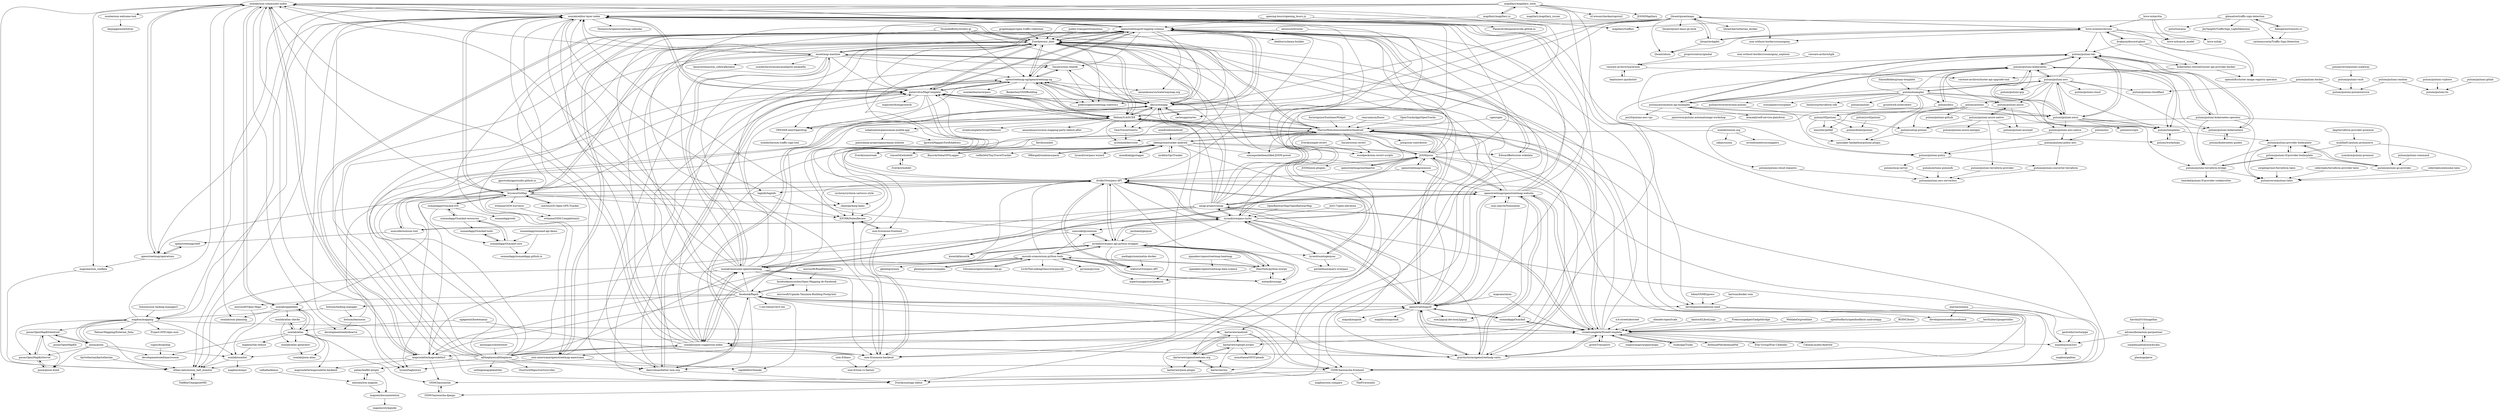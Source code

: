 digraph G {
"osmlab/osm-community-index" -> "osmlab/editor-layer-index"
"osmlab/osm-community-index" -> "openstreetmap/id-tagging-schema"
"osmlab/osm-community-index" -> "openstreetmap/operations"
"osmlab/osm-community-index" -> "maproulette/maproulette3"
"osmlab/osm-community-index" -> "ethan-nelson/osm_hall_monitor"
"osmlab/osm-community-index" -> "osmbe/osm-welcome-tool"
"osmlab/osm-community-index" -> "mapsme/osm_conflate"
"osmlab/osm-community-index" -> "osmlab/osm-planning"
"osmlab/osm-community-index" -> "osmlab/appledata"
"osmlab/osm-community-index" -> "developmentseed/observe"
"osmlab/osm-community-index" -> "woodpeck/osm-revert-scripts"
"osmdroid/osmdroid" -> "labexp/osmtracker-android" ["e"=1]
"OpenTracksApp/OpenTracks" -> "MarcusWolschon/osmeditor4android" ["e"=1]
"GIScience/openrouteservice-py" -> "mocnik-science/osm-python-tools" ["e"=1]
"osmandapp/OsmAnd" -> "streetcomplete/StreetComplete" ["e"=1]
"osmandapp/OsmAnd" -> "openstreetmap/iD" ["e"=1]
"mendhak/gpslogger" -> "labexp/osmtracker-android" ["e"=1]
"a-b-street/abstreet" -> "streetcomplete/StreetComplete" ["e"=1]
"osmlab/name-suggestion-index" -> "openstreetmap/id-tagging-schema"
"osmlab/name-suggestion-index" -> "openstreetmap/iD"
"osmlab/name-suggestion-index" -> "osmlab/editor-layer-index"
"osmlab/name-suggestion-index" -> "Zverik/every_door"
"osmlab/name-suggestion-index" -> "pietervdvn/MapComplete"
"osmlab/name-suggestion-index" -> "gravitystorm/openstreetmap-carto" ["e"=1]
"osmlab/name-suggestion-index" -> "streetcomplete/StreetComplete"
"osmlab/name-suggestion-index" -> "MarcusWolschon/osmeditor4android"
"osmlab/name-suggestion-index" -> "alltheplaces/alltheplaces"
"osmlab/name-suggestion-index" -> "osmlab/osm-community-index"
"osmlab/name-suggestion-index" -> "osm-fr/osmose-backend"
"osmlab/name-suggestion-index" -> "maproulette/maproulette3"
"osmlab/name-suggestion-index" -> "openstreetmap/openstreetmap-website"
"osmlab/name-suggestion-index" -> "osmlab/awesome-openstreetmap"
"osmlab/name-suggestion-index" -> "osm-americana/openstreetmap-americana"
"zlant/parking-lanes" -> "ENT8R/NotesReview"
"osmcode/osmium-tool" -> "drolbr/Overpass-API" ["e"=1]
"osmcode/osmium-tool" -> "tyrasd/overpass-turbo" ["e"=1]
"osmcode/osmium-tool" -> "openstreetmap/chef" ["e"=1]
"jazzband/geojson" -> "mvexel/overpass-api-python-wrapper" ["e"=1]
"nickfox/GpsTracker" -> "labexp/osmtracker-android" ["e"=1]
"pulumi/examples" -> "pulumi/pulumi" ["e"=1]
"pulumi/examples" -> "pulumi/pulumi-aws"
"pulumi/examples" -> "pulumi/pulumi-kubernetes"
"pulumi/examples" -> "pulumi/docs"
"pulumi/examples" -> "pulumi/automation-api-examples"
"pulumi/examples" -> "pulumi/pulumi-azure"
"pulumi/examples" -> "pulumi/pulumi-awsx"
"pulumi/examples" -> "pulumi/tf2pulumi"
"pulumi/examples" -> "pulumi/pulumi-eks"
"pulumi/examples" -> "pulumiverse/awesome-pulumi"
"pulumi/examples" -> "pulumi/workshops"
"pulumi/examples" -> "gruntwork-io/terratest" ["e"=1]
"pulumi/examples" -> "pulumi/templates"
"pulumi/examples" -> "crossplane/crossplane" ["e"=1]
"pulumi/examples" -> "hashicorp/terraform-cdk" ["e"=1]
"osmandapp/OsmAnd-iOS" -> "bryceco/GoMap"
"osmandapp/OsmAnd-iOS" -> "osmandapp/OsmAnd-resources"
"osmandapp/OsmAnd-iOS" -> "osmandapp/OsmAnd-core"
"osmandapp/OsmAnd-iOS" -> "osmandapp/web"
"tyrasd/osmtogeojson" -> "tyrasd/overpass-turbo" ["e"=1]
"tyrasd/osmtogeojson" -> "drolbr/Overpass-API" ["e"=1]
"tyrasd/osmtogeojson" -> "perliedman/query-overpass" ["e"=1]
"njanakiev/openstreetmap-heatmap" -> "DinoTools/python-overpy"
"njanakiev/openstreetmap-heatmap" -> "njanakiev/openstreetmap-data-science"
"pulumi/pulumi-eks" -> "pulumi/pulumi-kubernetes"
"pulumi/pulumi-eks" -> "pulumi/pulumi-awsx"
"pulumi/pulumi-eks" -> "pulumi/pulumi-kubernetesx"
"pulumi/pulumi-eks" -> "kubernetes-retired/cluster-api-provider-docker"
"pulumi/pulumi-eks" -> "pulumi/templates"
"pulumi/pulumi-eks" -> "pulumi/automation-api-examples"
"pulumi/docs" -> "pulumi/pulumi-cloud-requests"
"pulumi/docs" -> "pulumi/pulumi-kubernetes"
"pulumi/docs" -> "pulumi/templates"
"pulumi/pulumi-azure" -> "pulumi/pulumi-azure-native"
"pulumi/pulumi-azure" -> "pulumi/pulumi-azuread"
"grote/Transportr" -> "streetcomplete/StreetComplete" ["e"=1]
"pulumi/pulumi-awsx" -> "pulumi/pulumi-aws"
"pulumi/pulumi-awsx" -> "pulumi/pulumi-kubernetes"
"pulumi/pulumi-awsx" -> "pulumi/pulumi-eks"
"pulumi/pulumi-awsx" -> "pulumi/pulumi-aws-native"
"pulumi/pulumi-awsx" -> "pulumi/automation-api-examples"
"pulumi/pulumi-awsx" -> "pulumi/pulumi-terraform-bridge"
"pulumi/pulumi-awsx" -> "pulumi/templates"
"pulumi/pulumi-awsx" -> "pulumi/pulumi-kubernetesx"
"pulumi/pulumi-awsx" -> "pulumi/scripts"
"projectcontour/gimbal" -> "vmware-archive/wardroom" ["e"=1]
"brakacai/discord-ghost" -> "hove-io/mimirsbrunn"
"brakacai/discord-ghost" -> "kubernetes-retired/cluster-api-provider-docker"
"brakacai/discord-ghost" -> "openshift/cluster-image-registry-operator"
"brakacai/discord-ghost" -> "pulumi/pulumi-eks"
"vmware-archive/tgik" -> "vmware-archive/wardroom" ["e"=1]
"metaodi/osmapi" -> "mvexel/overpass-api-python-wrapper"
"metaodi/osmapi" -> "DinoTools/python-overpy"
"metaodi/osmapi" -> "mocnik-science/osm-python-tools"
"hove-io/navitia" -> "hove-io/transit_model" ["e"=1]
"hove-io/navitia" -> "hove-io/mimirsbrunn" ["e"=1]
"hove-io/navitia" -> "hove-io/loki" ["e"=1]
"developmentseed/osm-seed" -> "developmentseed/scoreboard"
"developmentseed/osm-seed" -> "mojodna/osm2orc"
"facebook/Rapid" -> "facebookmicrosites/Open-Mapping-At-Facebook"
"facebook/Rapid" -> "openstreetmap/id-tagging-schema"
"facebook/Rapid" -> "osmlab/editor-layer-index"
"facebook/Rapid" -> "openstreetmap/iD"
"facebook/Rapid" -> "Zverik/every_door"
"facebook/Rapid" -> "developmentseed/osm-seed"
"facebook/Rapid" -> "deevroman/better-osm-org"
"facebook/Rapid" -> "hotosm/tasking-manager" ["e"=1]
"facebook/Rapid" -> "microsoft/Open-Maps"
"facebook/Rapid" -> "t-rex-tileserver/t-rex" ["e"=1]
"facebook/Rapid" -> "OSMCha/osmcha-frontend"
"facebook/Rapid" -> "maproulette/maproulette3"
"facebook/Rapid" -> "rapideditor/temaki" ["e"=1]
"facebook/Rapid" -> "osmlab/awesome-openstreetmap"
"facebook/Rapid" -> "gravitystorm/openstreetmap-carto" ["e"=1]
"cyclosm/cyclosm-cartocss-style" -> "zlant/parking-lanes" ["e"=1]
"facebookmicrosites/Open-Mapping-At-Facebook" -> "facebook/Rapid"
"facebookmicrosites/Open-Mapping-At-Facebook" -> "microsoft/Uganda-Tanzania-Building-Footprints" ["e"=1]
"pulumi/pulumi-azure-native" -> "pulumi/pulumi-azure"
"pulumi/pulumi-azure-native" -> "pulumi/pulumi-azuread"
"pulumi/pulumi-azure-native" -> "pulumi/pulumi-azure-nextgen"
"pulumi/pulumi-azure-native" -> "pulumi/pulumi-terraform-provider"
"pulumi/pulumi-azure-native" -> "pulumi/setup-pulumi"
"cartesapp/cartes" -> "zbycz/osmapp" ["e"=1]
"pulumi/pulumi-kubernetes" -> "pulumi/pulumi-eks"
"pulumi/pulumi-kubernetes" -> "pulumi/pulumi-awsx"
"pulumi/pulumi-kubernetes" -> "pulumi/pulumi-kubernetesx"
"pulumi/pulumi-kubernetes" -> "pulumi/pulumi-aws"
"pulumi/pulumi-kubernetes" -> "pulumi/docs"
"pulumi/pulumi-kubernetes" -> "pulumi/automation-api-examples"
"pulumi/pulumi-kubernetes" -> "pulumi/pulumi-gcp"
"pulumi/pulumi-kubernetes" -> "pulumi/pulumi-azure"
"pulumi/pulumi-kubernetes" -> "pulumi/pulumi-kubernetes-operator"
"pulumi/pulumi-kubernetes" -> "pulumi/templates"
"pulumi/pulumi-kubernetes" -> "pulumi/pulumi-policy"
"Qwant/qwantmaps" -> "Qwant/erdapfel"
"Qwant/qwantmaps" -> "hove-io/mimirsbrunn"
"Qwant/qwantmaps" -> "Qwant/kartotherian_docker"
"Qwant/qwantmaps" -> "openstreetmap/id-tagging-schema"
"Qwant/qwantmaps" -> "zbycz/osmapp"
"Qwant/qwantmaps" -> "Helium314/SCEE"
"Qwant/qwantmaps" -> "osm-without-borders/cosmogony"
"Qwant/qwantmaps" -> "cartesapp/cartes" ["e"=1]
"Qwant/qwantmaps" -> "pietervdvn/MapComplete"
"Qwant/qwantmaps" -> "Qwant/idunn"
"Qwant/qwantmaps" -> "Qwant/qwant-basic-gl-style"
"Qwant/qwantmaps" -> "Zverik/every_door"
"pulumi/tf2pulumi" -> "pulumi/setup-pulumi"
"pulumi/tf2pulumi" -> "pulumi/kube2pulumi"
"pulumi/tf2pulumi" -> "pulumi/pulumi-eks"
"pulumi/tf2pulumi" -> "bincyber/pitfall"
"pulumi/tf2pulumi" -> "spinnaker-hackathon/pulumi-plugin"
"maproulette/maproulette3" -> "osmlab/osm-community-index"
"maproulette/maproulette3" -> "openstreetmap/id-tagging-schema"
"maproulette/maproulette3" -> "OSMCha/osmcha-frontend"
"maproulette/maproulette3" -> "maproulette/maproulette-backend"
"maproulette/maproulette3" -> "ethan-nelson/osm_hall_monitor"
"maproulette/maproulette3" -> "OSMCha/osmcha"
"Jorl17/open-elevation" -> "tyrasd/overpass-turbo" ["e"=1]
"pulumi/templates" -> "pulumi/workshops"
"pulumi/templates" -> "pulumi/pulumi-provider-boilerplate"
"pulumi/pulumi-docker" -> "pulumi/pulumi-cloudflare"
"pulumi/pulumi-docker" -> "pulumi/pulumi-pulumiservice"
"pulumi/pulumi-tf-provider-boilerplate" -> "pulumi/pulumi-terraform-bridge"
"pulumi/pulumi-tf-provider-boilerplate" -> "pulumi/pulumi-provider-boilerplate"
"pulumi/pulumi-tf-provider-boilerplate" -> "pulumi/pulumi-go-provider"
"zbycz/osmapp" -> "deevroman/better-osm-org"
"zbycz/osmapp" -> "pietervdvn/MapComplete"
"zbycz/osmapp" -> "openstreetmap-ng/openstreetmap-ng"
"zbycz/osmapp" -> "Zverik/every_door"
"zbycz/osmapp" -> "openstreetmap/id-tagging-schema"
"zbycz/osmapp" -> "Zaczero/osm-relatify"
"zbycz/osmapp" -> "Helium314/SCEE"
"zbycz/osmapp" -> "cartesapp/cartes" ["e"=1]
"zbycz/osmapp" -> "OsmTravel/OsmGo"
"zbycz/osmapp" -> "Zverik/osmtags-editor"
"zbycz/osmapp" -> "osmlab/osm-community-index"
"wiktorn/Overpass-API" -> "drolbr/Overpass-API"
"pulumi/actions" -> "pulumi/setup-pulumi"
"pulumi/actions" -> "spinnaker-hackathon/pulumi-plugin"
"pulumi/actions" -> "bincyber/pitfall"
"pulumi/actions" -> "pulumi/pulumi-awsx"
"pulumi/actions" -> "pulumi/templates"
"pulumi/actions" -> "pulumi/pulumi-github"
"pulumi/actions" -> "pulumi/tf2pulumi"
"pulumi/pulumi-policy" -> "pulumi/pulumi-converter-terraform"
"pulumi/pulumi-policy" -> "pulumi/mcp-server"
"pulumi/pulumi-vsphere" -> "pulumi/pulumi-tls"
"abrensch/brouter" -> "MarcusWolschon/osmeditor4android" ["e"=1]
"abrensch/brouter" -> "Zverik/every_door" ["e"=1]
"osmandapp/OsmAnd-resources" -> "osmandapp/OsmAnd-core"
"osmandapp/OsmAnd-resources" -> "osmandapp/OsmAnd-tools"
"osmandapp/OsmAnd-resources" -> "osmandapp/OsmAnd-iOS"
"opening-hours/opening_hours.js" -> "openstreetmap/id-tagging-schema"
"opening-hours/opening_hours.js" -> "PanierAvide/panieravide.github.io"
"mapillary/mapillary_tools" -> "kartaview/upload-scripts"
"mapillary/mapillary_tools" -> "JOSM/Mapillary"
"mapillary/mapillary_tools" -> "mapillary/mapillary_issues"
"mapillary/mapillary_tools" -> "osmlab/editor-layer-index"
"mapillary/mapillary_tools" -> "mapillary/mapillary-js"
"mapillary/mapillary_tools" -> "kartaview/openstreetcam.org"
"mapillary/mapillary_tools" -> "mapbox/mapping"
"mapillary/mapillary_tools" -> "ethan-nelson/osm_hall_monitor"
"mapillary/mapillary_tools" -> "k1wiosm/checkautopista2"
"pulumi/pulumi-kubernetesx" -> "pulumi/kubernetes-guides"
"pulumi/pulumi-kubernetesx" -> "pulumi/pulumi-eks"
"osm-without-borders/cosmogony" -> "osm-without-borders/cosmogony_explorer"
"osm-fr/bano" -> "osm-fr/osm-vs-fantoir"
"azavea/osmesa" -> "developmentseed/scoreboard"
"azavea/osmesa" -> "mojodna/osm2orc"
"Qwant/erdapfel" -> "Qwant/idunn"
"Qwant/erdapfel" -> "hove-io/mimirsbrunn"
"Qwant/erdapfel" -> "Qwant/qwantmaps"
"vmware-archive/wardroom" -> "vmware-archive/cluster-api-upgrade-tool"
"vmware-archive/wardroom" -> "heptio/aws-quickstart"
"kubernetes-retired/cluster-api-provider-docker" -> "vmware-archive/cluster-api-upgrade-tool"
"kubernetes-retired/cluster-api-provider-docker" -> "openshift/cluster-image-registry-operator"
"pulumi/kubernetes-guides" -> "pulumi/pulumi-kubernetesx"
"microsoft/Open-Maps" -> "ethan-nelson/osm_hall_monitor"
"pulumi/pulumi-random" -> "pulumi/pulumi-tls"
"pulumi/pulumi-random" -> "pulumi/pulumi-pulumiservice"
"ENT8R/NotesReview" -> "osm-fr/osmose-frontend"
"pulumi/pulumi-gitlab" -> "pulumi/pulumi-tls"
"oliexdev/openScale" -> "streetcomplete/StreetComplete" ["e"=1]
"kantord/LibreLingo" -> "streetcomplete/StreetComplete" ["e"=1]
"pulumi/automation-api-examples" -> "komalali/self-service-platyform"
"pulumi/automation-api-examples" -> "pulumi/pulumi-eks"
"pulumi/automation-api-examples" -> "pulumi/pulumi-awsx"
"pulumi/automation-api-examples" -> "jen20/pulumi-aws-vpc"
"pulumi/automation-api-examples" -> "pulumi/pulumi-kubernetes"
"pulumi/automation-api-examples" -> "jaxxstorm/pulumi-automationapi-workshop"
"Freeyourgadget/Gadgetbridge" -> "streetcomplete/StreetComplete" ["e"=1]
"gpxstudio/gpxstudio.github.io" -> "bryceco/GoMap" ["e"=1]
"openstreetmap/operations" -> "openstreetmap/chef"
"openstreetmap/operations" -> "mapsme/osm_conflate"
"openstreetmap/operations" -> "osmlab/osm-community-index"
"valhalla/demos" -> "nextzen/lrm-mapzen"
"posm/OpenMapKitAndroid" -> "posm/OpenMapKitServer"
"posm/OpenMapKitAndroid" -> "posm/posm"
"posm/OpenMapKitAndroid" -> "posm/posm-build"
"posm/OpenMapKitAndroid" -> "posm/OpenMapKit"
"mvexel/overpass-api-python-wrapper" -> "DinoTools/python-overpy"
"mvexel/overpass-api-python-wrapper" -> "mocnik-science/osm-python-tools"
"mvexel/overpass-api-python-wrapper" -> "drolbr/Overpass-API"
"mvexel/overpass-api-python-wrapper" -> "metaodi/osmapi"
"mvexel/overpass-api-python-wrapper" -> "tyrasd/overpass-turbo"
"mvexel/overpass-api-python-wrapper" -> "osmcode/pyosmium" ["e"=1]
"mvexel/overpass-api-python-wrapper" -> "aspectumapp/osm2geojson"
"mvexel/overpass-api-python-wrapper" -> "maproulette/maproulette3"
"mvexel/overpass-api-python-wrapper" -> "kosmtik/kosmtik" ["e"=1]
"mvexel/overpass-api-python-wrapper" -> "osmlab/awesome-openstreetmap"
"mvexel/overpass-api-python-wrapper" -> "wiktorn/Overpass-API"
"mvexel/overpass-api-python-wrapper" -> "tyrasd/osmtogeojson" ["e"=1]
"OpenRailwayMap/OpenRailwayMap" -> "tyrasd/overpass-turbo" ["e"=1]
"pulumiverse/awesome-pulumi" -> "pulumi/pulumi-policy"
"osmcode/pyosmium" -> "mvexel/overpass-api-python-wrapper" ["e"=1]
"osmcode/pyosmium" -> "ethan-nelson/osm_hall_monitor" ["e"=1]
"osmcode/pyosmium" -> "osmlab/editor-layer-index" ["e"=1]
"openstreetmap/osmosis" -> "JOSM/josm" ["e"=1]
"openstreetmap/osmosis" -> "drolbr/Overpass-API" ["e"=1]
"merlos/iOS-Open-GPX-Tracker" -> "bryceco/GoMap" ["e"=1]
"BasicAirData/GPSLogger" -> "labexp/osmtracker-android" ["e"=1]
"pulumi/pulumi-provider-boilerplate" -> "pulumi/pulumi-go-provider"
"pulumi/pulumi-provider-boilerplate" -> "pulumi/pulumi-tf-provider-boilerplate"
"pulumi/pulumi-provider-boilerplate" -> "pulumiverse/pulumi-talos"
"DinoTools/python-overpy" -> "mvexel/overpass-api-python-wrapper"
"DinoTools/python-overpy" -> "mocnik-science/osm-python-tools"
"DinoTools/python-overpy" -> "metaodi/osmapi"
"DinoTools/python-overpy" -> "aspectumapp/osm2geojson"
"cgeo/cgeo" -> "MarcusWolschon/osmeditor4android" ["e"=1]
"cgeo/cgeo" -> "streetcomplete/StreetComplete" ["e"=1]
"glemaitre/traffic-sign-detection" -> "JayYangSS/TrafficSign_LightDetection"
"glemaitre/traffic-sign-detection" -> "fabioperez/transito-cv"
"glemaitre/traffic-sign-detection" -> "carlosmccosta/Traffic-Sign-Detection"
"glemaitre/traffic-sign-detection" -> "putsi/tsaraisa"
"glemaitre/traffic-sign-detection" -> "mapillary/traffico"
"pulumi/pulumi-kubernetes-operator" -> "pulumi/pulumi-eks"
"pulumi/pulumi-kubernetes-operator" -> "pulumi/pulumi-go-provider"
"pulumi/pulumi-kubernetes-operator" -> "pulumi/pulumi-terraform-bridge"
"pulumi/pulumi-kubernetes-operator" -> "pulumi/pulumi-kubernetes"
"pulumi/pulumi-kubernetes-operator" -> "pulumiverse/pulumi-talos"
"pulumi/pulumi-kubernetes-operator" -> "pulumi/setup-pulumi"
"StrandedKitty/streets-gl" -> "zbycz/osmapp" ["e"=1]
"StrandedKitty/streets-gl" -> "Helium314/SCEE" ["e"=1]
"StrandedKitty/streets-gl" -> "Zverik/every_door" ["e"=1]
"StrandedKitty/streets-gl" -> "pietervdvn/MapComplete" ["e"=1]
"StrandedKitty/streets-gl" -> "openstreetmap-ng/openstreetmap-ng" ["e"=1]
"pietervdvn/MapComplete" -> "openstreetmap/id-tagging-schema"
"pietervdvn/MapComplete" -> "Zverik/every_door"
"pietervdvn/MapComplete" -> "zbycz/osmapp"
"pietervdvn/MapComplete" -> "piebro/openstreetmap-statistics"
"pietervdvn/MapComplete" -> "OPENER-next/OpenStop"
"pietervdvn/MapComplete" -> "osmlab/editor-layer-index"
"pietervdvn/MapComplete" -> "OSMCha/osmcha-frontend"
"pietervdvn/MapComplete" -> "Helium314/SCEE"
"pietervdvn/MapComplete" -> "mapcontrib/mapcontrib" ["e"=1]
"pietervdvn/MapComplete" -> "zlant/parking-lanes"
"pietervdvn/MapComplete" -> "ENT8R/NotesReview"
"pietervdvn/MapComplete" -> "openstreetmap-ng/openstreetmap-ng"
"labexp/osmtracker-android" -> "MarcusWolschon/osmeditor4android"
"labexp/osmtracker-android" -> "redfish64/TinyTravelTracker"
"labexp/osmtracker-android" -> "BasicAirData/GPSLogger" ["e"=1]
"labexp/osmtracker-android" -> "mendhak/gpslogger" ["e"=1]
"labexp/osmtracker-android" -> "MKergall/osmbonuspack" ["e"=1]
"labexp/osmtracker-android" -> "simon04/whodidit"
"labexp/osmtracker-android" -> "kartaview/android"
"labexp/osmtracker-android" -> "nickfox/GpsTracker" ["e"=1]
"labexp/osmtracker-android" -> "simonpoole/beautified-JOSM-preset"
"labexp/osmtracker-android" -> "Zverik/every_door"
"labexp/osmtracker-android" -> "JOSM/josm"
"labexp/osmtracker-android" -> "osm-fr/osmose-backend"
"labexp/osmtracker-android" -> "EdwardBetts/osm-wikidata"
"labexp/osmtracker-android" -> "tyrasd/overpass-wizard"
"labexp/osmtracker-android" -> "Zverik/osmstreak"
"bdon/OSMExpress" -> "developmentseed/osm-seed" ["e"=1]
"pulumi/pulumi-terraform-bridge" -> "pulumi/pulumi-tf-provider-boilerplate"
"pulumi/pulumi-terraform-bridge" -> "tmeckel/pulumi-tf-provider-cookiecutter"
"pulumi/pulumi-terraform-bridge" -> "pulumi/pulumi-provider-boilerplate"
"pulumi/pulumi-terraform-bridge" -> "pulumiverse/pulumi-talos"
"Helium314/SCEE" -> "MarcusWolschon/osmeditor4android"
"Helium314/SCEE" -> "Zverik/every_door"
"Helium314/SCEE" -> "OSMCha/osmcha-frontend"
"Helium314/SCEE" -> "pietervdvn/MapComplete"
"Helium314/SCEE" -> "OsmTravel/OsmGo"
"Helium314/SCEE" -> "nobelization/panoramax-mobile-app"
"Helium314/SCEE" -> "OPENER-next/OpenStop"
"Helium314/SCEE" -> "zbycz/osmapp"
"Helium314/SCEE" -> "systemed/deriviste"
"Helium314/SCEE" -> "openstreetmap-ng/openstreetmap-ng"
"Helium314/SCEE" -> "osm-fr/osmose-backend"
"Helium314/SCEE" -> "amandasaurus/osm-mapping-party-before-after"
"Helium314/SCEE" -> "streetcomplete/StreetMeasure"
"Helium314/SCEE" -> "tyrasd/taghistory"
"Helium314/SCEE" -> "openstreetmap/id-tagging-schema"
"pulumi/setup-pulumi" -> "spinnaker-hackathon/pulumi-plugin"
"pulumi/crd2pulumi" -> "pulumi/kube2pulumi"
"pulumi/pulumi-aws-native" -> "pulumi/pulumi-policy"
"pulumi/pulumi-aws-native" -> "pulumi/pulumi-policy-aws"
"pulumi/pulumi-policy-aws" -> "pulumi/pulumi-converter-terraform"
"pulumi/pulumi-policy-aws" -> "pulumi/pulumi-policy"
"openstreetmap/chef" -> "openstreetmap/operations"
"pulumi/pulumi-vault" -> "pulumi/pulumi-pulumiservice"
"pulumiverse/pulumi-scaleway" -> "pulumi/pulumi-vault"
"bincyber/pitfall" -> "spinnaker-hackathon/pulumi-plugin"
"wtimme/OSM-Surveyor" -> "wtimme/OSM-Completionist"
"pulumi/actions-pulumify" -> "pulumi/pulumi-aws-serverless"
"organicmaps/organicmaps" -> "streetcomplete/StreetComplete" ["e"=1]
"WeblateOrg/weblate" -> "streetcomplete/StreetComplete" ["e"=1]
"osm-search/Nominatim" -> "openstreetmap/iD" ["e"=1]
"osm-search/Nominatim" -> "openstreetmap/openstreetmap-website" ["e"=1]
"openfoodfacts/openfoodfacts-androidapp" -> "streetcomplete/StreetComplete" ["e"=1]
"enzet/map-machine" -> "openstreetmap/id-tagging-schema"
"enzet/map-machine" -> "Zverik/every_door"
"enzet/map-machine" -> "osmlab/awesome-openstreetmap"
"enzet/map-machine" -> "osmlab/osm-community-index"
"enzet/map-machine" -> "zbycz/osmapp"
"enzet/map-machine" -> "osm-americana/openstreetmap-americana"
"enzet/map-machine" -> "openstreetmap-ng/openstreetmap-ng"
"enzet/map-machine" -> "pietervdvn/MapComplete"
"enzet/map-machine" -> "developmentseed/osm-seed"
"enzet/map-machine" -> "osmberlin/strassenraumkarte-neukoelln" ["e"=1]
"enzet/map-machine" -> "deevroman/better-osm-org"
"enzet/map-machine" -> "Zaczero/osm-relatify"
"enzet/map-machine" -> "kauevestena/osm_sidewalkreator"
"enzet/map-machine" -> "osmlab/editor-layer-index"
"enzet/map-machine" -> "osm-fr/osmose-backend"
"BOINC/boinc" -> "streetcomplete/StreetComplete" ["e"=1]
"drolbr/Overpass-API" -> "tyrasd/overpass-turbo"
"drolbr/Overpass-API" -> "mvexel/overpass-api-python-wrapper"
"drolbr/Overpass-API" -> "wiktorn/Overpass-API"
"drolbr/Overpass-API" -> "tyrasd/osmtogeojson" ["e"=1]
"drolbr/Overpass-API" -> "osmlab/editor-layer-index"
"drolbr/Overpass-API" -> "OSMCha/osmcha-frontend"
"drolbr/Overpass-API" -> "openstreetmap/id-tagging-schema"
"drolbr/Overpass-API" -> "osmcode/osmium-tool" ["e"=1]
"drolbr/Overpass-API" -> "perliedman/query-overpass"
"drolbr/Overpass-API" -> "bryceco/GoMap"
"drolbr/Overpass-API" -> "kosmtik/kosmtik" ["e"=1]
"drolbr/Overpass-API" -> "DinoTools/python-overpy"
"drolbr/Overpass-API" -> "pietervdvn/MapComplete"
"drolbr/Overpass-API" -> "taginfo/taginfo"
"drolbr/Overpass-API" -> "openstreetmap/openstreetmap-website"
"MarcusWolschon/osmeditor4android" -> "Helium314/SCEE"
"MarcusWolschon/osmeditor4android" -> "simonpoole/beautified-JOSM-preset"
"MarcusWolschon/osmeditor4android" -> "labexp/osmtracker-android"
"MarcusWolschon/osmeditor4android" -> "Zverik/every_door"
"MarcusWolschon/osmeditor4android" -> "openstreetmap/id-tagging-schema"
"MarcusWolschon/osmeditor4android" -> "JOSM/josm"
"MarcusWolschon/osmeditor4android" -> "streetcomplete/StreetComplete"
"MarcusWolschon/osmeditor4android" -> "OSMCha/osmcha-frontend"
"MarcusWolschon/osmeditor4android" -> "osm-fr/osmose-backend"
"MarcusWolschon/osmeditor4android" -> "jawg/osm-contributor"
"MarcusWolschon/osmeditor4android" -> "pietervdvn/MapComplete"
"MarcusWolschon/osmeditor4android" -> "Zaczero/osm-revert"
"MarcusWolschon/osmeditor4android" -> "osm-fr/osmose-frontend"
"MarcusWolschon/osmeditor4android" -> "gravitystorm/openstreetmap-carto" ["e"=1]
"MarcusWolschon/osmeditor4android" -> "openstreetmap-ng/openstreetmap-ng"
"graphhopper/open-traffic-collection" -> "Zverik/every_door" ["e"=1]
"harsha2010/magellan" -> "adrianulbona/osm-parquetizer" ["e"=1]
"osm-americana/openstreetmap-americana" -> "openstreetmap/id-tagging-schema"
"osm-americana/openstreetmap-americana" -> "rapideditor/temaki" ["e"=1]
"osm-americana/openstreetmap-americana" -> "tyrasd/taghistory"
"osm-americana/openstreetmap-americana" -> "pietervdvn/MapComplete"
"microsoft/RoadDetections" -> "facebookmicrosites/Open-Mapping-At-Facebook" ["e"=1]
"MKergall/osmbonuspack" -> "labexp/osmtracker-android" ["e"=1]
"ngageoint/hootenanny" -> "osmlab/atlas" ["e"=1]
"ngageoint/hootenanny" -> "osm-fr/osmose-backend" ["e"=1]
"forrestguice/SuntimesWidget" -> "MarcusWolschon/osmeditor4android" ["e"=1]
"kartoza/docker-osm" -> "developmentseed/osm-seed" ["e"=1]
"pulumi/workshops" -> "pulumi/templates"
"pelias/leaflet-plugin" -> "nextzen/lrm-mapzen"
"pelias/leaflet-plugin" -> "mapzen/documentation"
"kartotherian/kartotherian" -> "ethan-nelson/osm_hall_monitor" ["e"=1]
"mapbox/mapping" -> "osmlab/osmlint"
"mapbox/mapping" -> "posm/OpenMapKitAndroid"
"mapbox/mapping" -> "ethan-nelson/osm_hall_monitor"
"mapbox/mapping" -> "posm/OpenMapKitServer"
"mapbox/mapping" -> "posm/posm"
"mapbox/mapping" -> "TelenavMapping/External_Data"
"mapbox/mapping" -> "osmlab/editor-layer-index"
"mapbox/mapping" -> "Project-EPIC/epic-osm"
"mapbox/mapping" -> "kartaview/android"
"mapbox/mapping" -> "osmlab/osm-community-index"
"cugos/dropchop" -> "developmentseed/macrocosm" ["e"=1]
"openstreetmap/id-tagging-schema" -> "osmlab/editor-layer-index"
"openstreetmap/id-tagging-schema" -> "pietervdvn/MapComplete"
"openstreetmap/id-tagging-schema" -> "osmlab/osm-community-index"
"openstreetmap/id-tagging-schema" -> "Zverik/every_door"
"openstreetmap/id-tagging-schema" -> "openstreetmap-ng/openstreetmap-ng"
"openstreetmap/id-tagging-schema" -> "Zverik/osmtags-editor"
"openstreetmap/id-tagging-schema" -> "osm-americana/openstreetmap-americana"
"openstreetmap/id-tagging-schema" -> "Zaczero/osm-relatify"
"openstreetmap/id-tagging-schema" -> "piebro/openstreetmap-statistics"
"openstreetmap/id-tagging-schema" -> "EdwardBetts/osm-wikidata"
"openstreetmap/id-tagging-schema" -> "ideditor/schema-builder"
"openstreetmap/id-tagging-schema" -> "amandasaurus/waterwaymap.org"
"openstreetmap/id-tagging-schema" -> "enzet/map-machine"
"openstreetmap/id-tagging-schema" -> "maproulette/maproulette3"
"openstreetmap/id-tagging-schema" -> "zbycz/osmapp"
"nextzen/lrm-mapzen" -> "pelias/leaflet-plugin"
"nextzen/lrm-mapzen" -> "mapzen/documentation"
"OPENER-next/OpenStop" -> "osmberlin/osm-traffic-sign-tool"
"ToeBee/ChangesetMD" -> "ethan-nelson/osm_hall_monitor"
"Xevib/osmbot" -> "Zverik/osmstreak"
"mapzen/documentation" -> "mapzen/styleguide"
"sergelogvinov/terraform-talos" -> "pulumiverse/pulumi-talos" ["e"=1]
"OSMCha/osmcha" -> "OSMCha/osmcha-django"
"fabioperez/transito-cv" -> "carlosmccosta/Traffic-Sign-Detection"
"fabioperez/transito-cv" -> "glemaitre/traffic-sign-detection"
"mapbox/tile-reduce" -> "osmlab/osmlint" ["e"=1]
"mapillary/mapillary-js" -> "mapillary/traffico"
"mapillary/mapillary-js" -> "mapillary/mapillary_tools"
"mapillary/mapillary-js" -> "facebook/Rapid"
"openstreetmap/iD" -> "openstreetmap/openstreetmap-website"
"openstreetmap/iD" -> "streetcomplete/StreetComplete"
"openstreetmap/iD" -> "gravitystorm/openstreetmap-carto" ["e"=1]
"openstreetmap/iD" -> "osmlab/name-suggestion-index"
"openstreetmap/iD" -> "openstreetmap/id-tagging-schema"
"openstreetmap/iD" -> "facebook/Rapid"
"openstreetmap/iD" -> "osmandapp/OsmAnd" ["e"=1]
"openstreetmap/iD" -> "tyrasd/overpass-turbo"
"openstreetmap/iD" -> "osmlab/editor-layer-index"
"openstreetmap/iD" -> "maplibre/maputnik" ["e"=1]
"openstreetmap/iD" -> "osm2pgsql-dev/osm2pgsql" ["e"=1]
"openstreetmap/iD" -> "mapnik/mapnik" ["e"=1]
"openstreetmap/iD" -> "Zverik/every_door"
"openstreetmap/iD" -> "MarcusWolschon/osmeditor4android"
"openstreetmap/iD" -> "JOSM/josm"
"mapsme/omim" -> "openstreetmap/iD" ["e"=1]
"mapsme/omim" -> "streetcomplete/StreetComplete" ["e"=1]
"SimonHoiberg/saas-template" -> "pulumi/examples" ["e"=1]
"Zverik/every_door" -> "openstreetmap/id-tagging-schema"
"Zverik/every_door" -> "pietervdvn/MapComplete"
"Zverik/every_door" -> "Helium314/SCEE"
"Zverik/every_door" -> "zbycz/osmapp"
"Zverik/every_door" -> "enzet/map-machine"
"Zverik/every_door" -> "openstreetmap-ng/openstreetmap-ng"
"Zverik/every_door" -> "MarcusWolschon/osmeditor4android"
"Zverik/every_door" -> "OPENER-next/OpenStop"
"Zverik/every_door" -> "OsmTravel/OsmGo"
"Zverik/every_door" -> "zlant/parking-lanes"
"Zverik/every_door" -> "osmlab/editor-layer-index"
"Zverik/every_door" -> "bryceco/GoMap"
"Zverik/every_door" -> "ENT8R/NotesReview"
"Zverik/every_door" -> "piebro/openstreetmap-statistics"
"Zverik/every_door" -> "Zverik/osmtags-editor"
"bpg/terraform-provider-proxmox" -> "muhlba91/pulumi-proxmoxve" ["e"=1]
"posm/posm" -> "posm/posm-build"
"posm/posm" -> "posm/OpenMapKitAndroid"
"posm/posm" -> "posm/OpenMapKitServer"
"posm/posm" -> "osmlab/osmlint"
"posm/posm" -> "developmentseed/macrocosm"
"posm/posm" -> "mapbox/mapping"
"muhlba91/pulumi-proxmoxve" -> "pulumiverse/pulumi-talos"
"muhlba91/pulumi-proxmoxve" -> "ryan4yin/pulumi-proxmox"
"muhlba91/pulumi-proxmoxve" -> "pulumi/pulumi-tf-provider-boilerplate"
"osmlab/osmlint" -> "mapbox/minjur" ["e"=1]
"osmlab/osmlint" -> "ethan-nelson/osm_hall_monitor"
"pulumi/pulumi-command" -> "pulumi/pulumi-go-provider"
"umap-project/umap" -> "tyrasd/overpass-turbo"
"umap-project/umap" -> "gravitystorm/openstreetmap-carto" ["e"=1]
"umap-project/umap" -> "pietervdvn/MapComplete"
"umap-project/umap" -> "kosmtik/kosmtik" ["e"=1]
"umap-project/umap" -> "Zverik/every_door"
"umap-project/umap" -> "streetcomplete/StreetComplete"
"umap-project/umap" -> "zbycz/osmapp"
"umap-project/umap" -> "openstreetmap/iD"
"umap-project/umap" -> "osmlab/editor-layer-index"
"umap-project/umap" -> "openstreetmap-ng/openstreetmap-ng"
"umap-project/umap" -> "osmlab/name-suggestion-index"
"umap-project/umap" -> "osmlab/awesome-openstreetmap"
"umap-project/umap" -> "openstreetmap/openstreetmap-website"
"umap-project/umap" -> "enzet/map-machine"
"umap-project/umap" -> "MarcusWolschon/osmeditor4android"
"posm/OpenMapKitServer" -> "posm/posm-build"
"posm/OpenMapKitServer" -> "posm/OpenMapKitAndroid"
"OSMCha/osmcha-django" -> "OSMCha/osmcha"
"posm/posm-build" -> "posm/OpenMapKitServer"
"ethan-nelson/osm_hall_monitor" -> "ToeBee/ChangesetMD"
"pulumi/pulumi-cloud-requests" -> "pulumi/pulumi-aws-serverless"
"mediagis/nominatim-docker" -> "wiktorn/Overpass-API" ["e"=1]
"berthubert/googerteller" -> "streetcomplete/StreetComplete" ["e"=1]
"tyrasd/overpass-turbo" -> "drolbr/Overpass-API"
"tyrasd/overpass-turbo" -> "tyrasd/osmtogeojson" ["e"=1]
"tyrasd/overpass-turbo" -> "osmlab/editor-layer-index"
"tyrasd/overpass-turbo" -> "mvexel/overpass-api-python-wrapper"
"tyrasd/overpass-turbo" -> "wiktorn/Overpass-API"
"tyrasd/overpass-turbo" -> "gravitystorm/openstreetmap-carto" ["e"=1]
"tyrasd/overpass-turbo" -> "JOSM/josm"
"tyrasd/overpass-turbo" -> "openstreetmap/iD"
"tyrasd/overpass-turbo" -> "osmcode/osmium-tool" ["e"=1]
"tyrasd/overpass-turbo" -> "umap-project/umap"
"tyrasd/overpass-turbo" -> "MarcusWolschon/osmeditor4android"
"tyrasd/overpass-turbo" -> "openstreetmap/id-tagging-schema"
"tyrasd/overpass-turbo" -> "OSMCha/osmcha-frontend"
"tyrasd/overpass-turbo" -> "pietervdvn/MapComplete"
"tyrasd/overpass-turbo" -> "osmcode/pyosmium" ["e"=1]
"pulumi/pulumi-go-provider" -> "pulumi/pulumi-provider-boilerplate"
"hove-io/mimirsbrunn" -> "brakacai/discord-ghost"
"hove-io/mimirsbrunn" -> "Qwant/erdapfel"
"hove-io/mimirsbrunn" -> "kubernetes-retired/cluster-api-provider-docker"
"hove-io/mimirsbrunn" -> "hove-io/transit_model"
"hove-io/mimirsbrunn" -> "osm-without-borders/cosmogony"
"hove-io/mimirsbrunn" -> "hove-io/loki"
"hove-io/mimirsbrunn" -> "pulumi/pulumi-eks"
"hove-io/mimirsbrunn" -> "openshift/cluster-image-registry-operator"
"hove-io/mimirsbrunn" -> "Qwant/idunn"
"hove-io/mimirsbrunn" -> "Qwant/qwantmaps"
"renyuneyun/Easer" -> "MarcusWolschon/osmeditor4android" ["e"=1]
"siderolabs/terraform-provider-talos" -> "pulumiverse/pulumi-talos" ["e"=1]
"osmandapp/osmand-api-demo" -> "osmandapp/osmandapp.github.io"
"osmandapp/osmand-api-demo" -> "osmandapp/OsmAnd-core"
"adrianulbona/osm-parquetizer" -> "mojodna/osm2orc"
"adrianulbona/osm-parquetizer" -> "simplexspatial/osm4scala"
"Zaczero/osm-revert" -> "woodpeck/osm-revert-scripts"
"hotosm/learnosm" -> "developmentseed/observe"
"hotosm/learnosm" -> "osmlab/osm-community-index"
"simplexspatial/osm4scala" -> "plasmap/geow"
"simplexspatial/osm4scala" -> "adrianulbona/osm-parquetizer"
"Zverik/simple-revert" -> "woodpeck/osm-revert-scripts"
"openstreetmap/openstreetmap-website" -> "openstreetmap/iD"
"openstreetmap/openstreetmap-website" -> "gravitystorm/openstreetmap-carto" ["e"=1]
"openstreetmap/openstreetmap-website" -> "JOSM/josm"
"openstreetmap/openstreetmap-website" -> "osmlab/name-suggestion-index"
"openstreetmap/openstreetmap-website" -> "drolbr/Overpass-API"
"openstreetmap/openstreetmap-website" -> "osm2pgsql-dev/osm2pgsql" ["e"=1]
"openstreetmap/openstreetmap-website" -> "streetcomplete/StreetComplete"
"openstreetmap/openstreetmap-website" -> "osmlab/editor-layer-index"
"openstreetmap/openstreetmap-website" -> "openstreetmap/id-tagging-schema"
"openstreetmap/openstreetmap-website" -> "osm-search/Nominatim" ["e"=1]
"openstreetmap/openstreetmap-website" -> "umap-project/umap"
"openstreetmap/openstreetmap-website" -> "osmandapp/OsmAnd" ["e"=1]
"openstreetmap/openstreetmap-website" -> "openstreetmap/osmosis" ["e"=1]
"openstreetmap/openstreetmap-website" -> "MarcusWolschon/osmeditor4android"
"openstreetmap/openstreetmap-website" -> "Zverik/every_door"
"streetcomplete/StreetComplete" -> "osmandapp/OsmAnd" ["e"=1]
"streetcomplete/StreetComplete" -> "openstreetmap/iD"
"streetcomplete/StreetComplete" -> "organicmaps/organicmaps" ["e"=1]
"streetcomplete/StreetComplete" -> "MarcusWolschon/osmeditor4android"
"streetcomplete/StreetComplete" -> "Zverik/every_door"
"streetcomplete/StreetComplete" -> "gravitystorm/openstreetmap-carto" ["e"=1]
"streetcomplete/StreetComplete" -> "Helium314/SCEE"
"streetcomplete/StreetComplete" -> "osmlab/name-suggestion-index"
"streetcomplete/StreetComplete" -> "tuskyapp/Tusky" ["e"=1]
"streetcomplete/StreetComplete" -> "grote/Transportr" ["e"=1]
"streetcomplete/StreetComplete" -> "AntennaPod/AntennaPod" ["e"=1]
"streetcomplete/StreetComplete" -> "umap-project/umap"
"streetcomplete/StreetComplete" -> "Etar-Group/Etar-Calendar" ["e"=1]
"streetcomplete/StreetComplete" -> "CatimaLoyalty/Android" ["e"=1]
"streetcomplete/StreetComplete" -> "openstreetmap/openstreetmap-website"
"JOSM/josm" -> "JOSM/josm-plugins"
"JOSM/josm" -> "MarcusWolschon/osmeditor4android"
"JOSM/josm" -> "OSMCha/osmcha-frontend"
"JOSM/josm" -> "openstreetmap/id-tagging-schema"
"JOSM/josm" -> "openstreetmap/merkaartor"
"JOSM/josm" -> "gravitystorm/openstreetmap-carto" ["e"=1]
"JOSM/josm" -> "tyrasd/overpass-turbo"
"JOSM/josm" -> "openstreetmap/osmosis" ["e"=1]
"JOSM/josm" -> "openstreetmap/openstreetmap-website"
"JOSM/josm" -> "Helium314/SCEE"
"JOSM/josm" -> "openstreetmap/iD"
"JOSM/josm" -> "zbycz/osmapp"
"JOSM/josm" -> "osmlab/editor-layer-index"
"JOSM/josm" -> "Zverik/every_door"
"JOSM/josm" -> "drolbr/Overpass-API"
"Zaczero/osm-relatify" -> "openstreetmap-ng/openstreetmap-ng"
"Zaczero/osm-relatify" -> "piebro/openstreetmap-statistics"
"pulumi/esc" -> "pulumi/pulumi-policy-aws"
"alltheplaces/alltheplaces" -> "openstreetmap-ng/openstreetmap-ng"
"alltheplaces/alltheplaces" -> "Zverik/every_door"
"alltheplaces/alltheplaces" -> "osmlab/name-suggestion-index"
"alltheplaces/alltheplaces" -> "zbycz/osmapp"
"alltheplaces/alltheplaces" -> "openstreetmap/id-tagging-schema"
"alltheplaces/alltheplaces" -> "deevroman/better-osm-org"
"alltheplaces/alltheplaces" -> "Helium314/SCEE"
"alltheplaces/alltheplaces" -> "osmlab/awesome-openstreetmap"
"alltheplaces/alltheplaces" -> "enzet/map-machine"
"alltheplaces/alltheplaces" -> "osmlab/editor-layer-index"
"alltheplaces/alltheplaces" -> "facebook/Rapid"
"alltheplaces/alltheplaces" -> "onthegomap/planetiler" ["e"=1]
"alltheplaces/alltheplaces" -> "OvertureMaps/overture-tiles" ["e"=1]
"alltheplaces/alltheplaces" -> "pelias/leaflet-plugin"
"alltheplaces/alltheplaces" -> "pietervdvn/MapComplete"
"kartaview/upload-scripts" -> "kartaview/openstreetcam.org"
"kartaview/upload-scripts" -> "kartaview/ios"
"kartaview/upload-scripts" -> "osmottawa/OSVUploadr"
"gravitystorm/openstreetmap-carto" -> "openstreetmap/iD" ["e"=1]
"gravitystorm/openstreetmap-carto" -> "openstreetmap/openstreetmap-website" ["e"=1]
"gravitystorm/openstreetmap-carto" -> "streetcomplete/StreetComplete" ["e"=1]
"gravitystorm/openstreetmap-carto" -> "osmlab/name-suggestion-index" ["e"=1]
"gravitystorm/openstreetmap-carto" -> "openstreetmap/id-tagging-schema" ["e"=1]
"kartaview/ios" -> "kartaview/openstreetcam.org"
"kartaview/openstreetcam.org" -> "kartaview/android"
"kartaview/openstreetcam.org" -> "kartaview/ios"
"kartaview/openstreetcam.org" -> "kartaview/upload-scripts"
"kartaview/openstreetcam.org" -> "kartaview/josm-plugin"
"Zverik/whodidit" -> "simon04/whodidit"
"simon04/whodidit" -> "Zverik/whodidit"
"openstreetmap/merkaartor" -> "JOSM/josm"
"osmandapp/OsmAnd-core" -> "osmandapp/OsmAnd-tools"
"osmandapp/OsmAnd-core" -> "osmandapp/OsmAnd-resources"
"osmandapp/OsmAnd-core" -> "osmandapp/osmandapp.github.io"
"kartaview/android" -> "kartaview/openstreetcam.org"
"kartaview/android" -> "kartaview/ios"
"kartaview/android" -> "kartaview/josm-plugin"
"kartaview/android" -> "kartaview/upload-scripts"
"kartaview/android" -> "osmottawa/OSVUploadr"
"osmbe/osm-welcome-tool" -> "kmpoppe/noteSolver"
"pulumi/pulumi-converter-terraform" -> "pulumi/pulumi-aws-serverless"
"tuskyapp/Tusky" -> "streetcomplete/StreetComplete" ["e"=1]
"openstreetmap-ng/openstreetmap-ng" -> "Zaczero/osm-relatify"
"openstreetmap-ng/openstreetmap-ng" -> "deevroman/better-osm-org"
"openstreetmap-ng/openstreetmap-ng" -> "openstreetmap/id-tagging-schema"
"openstreetmap-ng/openstreetmap-ng" -> "zbycz/osmapp"
"openstreetmap-ng/openstreetmap-ng" -> "Zverik/every_door"
"openstreetmap-ng/openstreetmap-ng" -> "osmlab/learnoverpass"
"openstreetmap-ng/openstreetmap-ng" -> "piebro/openstreetmap-statistics"
"openstreetmap-ng/openstreetmap-ng" -> "Zverik/osmtags-editor"
"openstreetmap-ng/openstreetmap-ng" -> "amandasaurus/waterwaymap.org"
"openstreetmap-ng/openstreetmap-ng" -> "Helium314/SCEE"
"openstreetmap-ng/openstreetmap-ng" -> "OPENER-next/OpenStop"
"openstreetmap-ng/openstreetmap-ng" -> "pietervdvn/MapComplete"
"openstreetmap-ng/openstreetmap-ng" -> "Beakerboy/OSMBuilding" ["e"=1]
"heptio/aws-quickstart" -> "vmware-archive/wardroom"
"deevroman/better-osm-org" -> "Zverik/osmtags-editor"
"deevroman/better-osm-org" -> "openstreetmap-ng/openstreetmap-ng"
"deevroman/better-osm-org" -> "zbycz/osmapp"
"deevroman/better-osm-org" -> "Zaczero/osm-relatify"
"hotosm/osm-tasking-manager2" -> "mapbox/mapping" ["e"=1]
"osmandapp/OsmAnd-tools" -> "osmandapp/OsmAnd-core"
"osm-fr/osmose-backend" -> "osm-fr/osmose-frontend"
"osm-fr/osmose-backend" -> "ENT8R/NotesReview"
"osm-fr/osmose-backend" -> "osm-fr/osm-vs-fantoir"
"public-transport/transitous" -> "Zverik/every_door" ["e"=1]
"public-transport/transitous" -> "zbycz/osmapp" ["e"=1]
"nobelization/panoramax-mobile-app" -> "panoramax-project/panoramax-website"
"nobelization/panoramax-mobile-app" -> "IpswichMapper/SwiftAddress"
"bryceco/GoMap" -> "wtimme/OSM-Surveyor"
"bryceco/GoMap" -> "osmlab/editor-layer-index"
"bryceco/GoMap" -> "wtimme/OSM-Completionist"
"bryceco/GoMap" -> "Zverik/every_door"
"bryceco/GoMap" -> "osmlab/osm-community-index"
"bryceco/GoMap" -> "osmandapp/OsmAnd-iOS"
"bryceco/GoMap" -> "openstreetmap/id-tagging-schema"
"bryceco/GoMap" -> "openstreetmap/operations"
"bryceco/GoMap" -> "zlant/parking-lanes"
"bryceco/GoMap" -> "drolbr/Overpass-API"
"bryceco/GoMap" -> "ENT8R/NotesReview"
"bryceco/GoMap" -> "maproulette/maproulette3"
"bryceco/GoMap" -> "pietervdvn/MapComplete"
"bryceco/GoMap" -> "merlos/iOS-Open-GPX-Tracker" ["e"=1]
"bryceco/GoMap" -> "osmlab/appledata"
"OsmTravel/OsmGo" -> "systemed/deriviste"
"siderolabs/awesome-talos" -> "pulumiverse/pulumi-talos" ["e"=1]
"geotrellis/vectorpipe" -> "mojodna/osm2orc"
"mojodna/osm2orc" -> "mapbox/gabbar"
"osm-fr/osmose-frontend" -> "osm-fr/osmose-backend"
"osm-fr/osmose-frontend" -> "ENT8R/NotesReview"
"hotosm/tasking-manager" -> "hotosm/learnosm" ["e"=1]
"hotosm/tasking-manager" -> "mapbox/mapping" ["e"=1]
"EdwardBetts/osm-wikidata" -> "openstreetmap/id-tagging-schema"
"EdwardBetts/osm-wikidata" -> "Zverik/osmtags-editor"
"mocnik-science/osm-python-tools" -> "mvexel/overpass-api-python-wrapper"
"mocnik-science/osm-python-tools" -> "DinoTools/python-overpy"
"mocnik-science/osm-python-tools" -> "LivInTheLookingGlass/overpassify"
"mocnik-science/osm-python-tools" -> "metaodi/osmapi"
"mocnik-science/osm-python-tools" -> "GIScience/openrouteservice-py" ["e"=1]
"mocnik-science/osm-python-tools" -> "wiktorn/Overpass-API"
"mocnik-science/osm-python-tools" -> "drolbr/Overpass-API"
"mocnik-science/osm-python-tools" -> "aspectumapp/osm2geojson"
"mocnik-science/osm-python-tools" -> "pyrosm/pyrosm" ["e"=1]
"mocnik-science/osm-python-tools" -> "osmcode/pyosmium" ["e"=1]
"mocnik-science/osm-python-tools" -> "gboeing/osmnx" ["e"=1]
"mocnik-science/osm-python-tools" -> "gboeing/osmnx-examples" ["e"=1]
"mocnik-science/osm-python-tools" -> "osmlab/awesome-openstreetmap"
"mapsme/osm_conflate" -> "ethan-nelson/osm_hall_monitor"
"osmlab/editor-layer-index" -> "openstreetmap/id-tagging-schema"
"osmlab/editor-layer-index" -> "osmlab/osm-community-index"
"osmlab/editor-layer-index" -> "ethan-nelson/osm_hall_monitor"
"osmlab/editor-layer-index" -> "osm-fr/osmose-backend"
"osmlab/editor-layer-index" -> "pietervdvn/MapComplete"
"osmlab/editor-layer-index" -> "tyrasd/taghistory"
"osmlab/editor-layer-index" -> "openstreetmap/operations"
"osmlab/editor-layer-index" -> "thomersch/openstreetmap-calendar"
"osmlab/editor-layer-index" -> "bryceco/GoMap"
"osmlab/editor-layer-index" -> "deevroman/better-osm-org"
"osmlab/editor-layer-index" -> "OSMCha/osmcha-frontend"
"osmlab/editor-layer-index" -> "developmentseed/osm-seed"
"osmlab/editor-layer-index" -> "Zverik/every_door"
"osmlab/editor-layer-index" -> "taginfo/taginfo"
"osmlab/awesome-openstreetmap" -> "openstreetmap/id-tagging-schema"
"osmlab/awesome-openstreetmap" -> "enzet/map-machine"
"osmlab/awesome-openstreetmap" -> "Zverik/every_door"
"osmlab/awesome-openstreetmap" -> "pietervdvn/MapComplete"
"osmlab/awesome-openstreetmap" -> "zbycz/osmapp"
"osmlab/awesome-openstreetmap" -> "osmlab/editor-layer-index"
"osmlab/awesome-openstreetmap" -> "osmlab/osm-community-index"
"osmlab/awesome-openstreetmap" -> "gravitystorm/openstreetmap-carto" ["e"=1]
"osmlab/awesome-openstreetmap" -> "maproulette/maproulette3"
"osmlab/awesome-openstreetmap" -> "mvexel/overpass-api-python-wrapper"
"osmlab/awesome-openstreetmap" -> "OSMCha/osmcha-frontend"
"osmlab/awesome-openstreetmap" -> "drolbr/Overpass-API"
"osmlab/awesome-openstreetmap" -> "osmlab/name-suggestion-index"
"osmlab/awesome-openstreetmap" -> "osm-fr/osmose-backend"
"osmlab/awesome-openstreetmap" -> "facebookmicrosites/Open-Mapping-At-Facebook"
"OSMCha/osmcha-frontend" -> "mapbox/osm-compare"
"OSMCha/osmcha-frontend" -> "OSMCha/osmcha-django"
"OSMCha/osmcha-frontend" -> "OSMCha/osmcha"
"OSMCha/osmcha-frontend" -> "TheFive/osmbc"
"pulumi/pulumi-terraform-provider" -> "pulumi/pulumi-aws-serverless"
"gboeing/osmnx-examples" -> "mocnik-science/osm-python-tools" ["e"=1]
"axismaps/colorbrewer" -> "alltheplaces/alltheplaces" ["e"=1]
"osmlab/atlas" -> "osmlab/atlas-checks"
"osmlab/atlas" -> "osmlab/atlas-generator"
"osmlab/atlas" -> "mojodna/osm2orc"
"osmlab/atlas" -> "osmlab/appledata"
"osmlab/atlas" -> "osmlab/osmlint"
"osmlab/atlas" -> "osmlab/josm-atlas"
"osmlab/atlas" -> "developmentseed/macrocosm"
"osmlab/atlas" -> "mapbox/tile-reduce" ["e"=1]
"osmlab/atlas" -> "maproulette/maproulette-backend"
"osmlab/atlas-generator" -> "osmlab/josm-atlas"
"pulumi/pulumi-aws" -> "pulumi/pulumi-awsx"
"pulumi/pulumi-aws" -> "pulumi/pulumi-kubernetes"
"pulumi/pulumi-aws" -> "pulumi/pulumi-aws-native"
"pulumi/pulumi-aws" -> "pulumi/pulumi-eks"
"pulumi/pulumi-aws" -> "pulumi/pulumi-cloud"
"pulumi/pulumi-aws" -> "pulumi/examples"
"pulumi/pulumi-aws" -> "pulumi/pulumi-cloudflare"
"pulumi/pulumi-aws" -> "pulumi/pulumi-gcp"
"pulumi/pulumi-aws" -> "pulumi/automation-api-examples"
"pulumi/pulumi-aws" -> "pulumi/templates"
"pulumi/pulumi-aws" -> "pulumi/actions"
"pulumi/pulumi-aws" -> "pulumi/pulumi-azure"
"pulumi/pulumi-aws" -> "pulumi/pulumi-terraform-bridge"
"taginfo/taginfo" -> "tyrasd/taghistory"
"taginfo/taginfo" -> "ENT8R/NotesReview"
"osmlab/atlas-checks" -> "osmlab/atlas-generator"
"osmlab/atlas-checks" -> "osmlab/atlas"
"osmlab/onosm.org" -> "sabas/suosm"
"osmlab/onosm.org" -> "mvexel/meetyourmappers"
"osmlab/onosm.org" -> "systemed/deriviste"
"osmlab/appledata" -> "osmlab/atlas-checks"
"osmlab/appledata" -> "osmlab/osm-community-index"
"osmlab/appledata" -> "osmlab/atlas"
"osmlab/appledata" -> "OSMCha/osmcha"
"osmlab/appledata" -> "osmlab/osmlint"
"osmlab/appledata" -> "osmlab/osm-planning"
"pulumi/mcp-server" -> "pulumi/pulumi-aws-serverless"
"osmlab/osm-community-index" ["l"="39.855,22.729"]
"osmlab/editor-layer-index" ["l"="39.828,22.698"]
"openstreetmap/id-tagging-schema" ["l"="39.8,22.693"]
"openstreetmap/operations" ["l"="39.871,22.743"]
"maproulette/maproulette3" ["l"="39.85,22.703"]
"ethan-nelson/osm_hall_monitor" ["l"="39.848,22.766"]
"osmbe/osm-welcome-tool" ["l"="39.841,22.779"]
"mapsme/osm_conflate" ["l"="39.867,22.761"]
"osmlab/osm-planning" ["l"="39.888,22.748"]
"osmlab/appledata" ["l"="39.909,22.744"]
"developmentseed/observe" ["l"="39.896,22.762"]
"woodpeck/osm-revert-scripts" ["l"="39.913,22.707"]
"osmdroid/osmdroid" ["l"="39.653,24.042", "c"=157]
"labexp/osmtracker-android" ["l"="39.876,22.689"]
"OpenTracksApp/OpenTracks" ["l"="-52.578,9.385", "c"=19]
"MarcusWolschon/osmeditor4android" ["l"="39.808,22.655"]
"GIScience/openrouteservice-py" ["l"="39.53,24.454", "c"=157]
"mocnik-science/osm-python-tools" ["l"="39.862,22.584"]
"osmandapp/OsmAnd" ["l"="-52.687,9.122", "c"=19]
"streetcomplete/StreetComplete" ["l"="39.733,22.621"]
"openstreetmap/iD" ["l"="39.774,22.627"]
"mendhak/gpslogger" ["l"="12.269,-8.03", "c"=18]
"a-b-street/abstreet" ["l"="-9.947,-4.603", "c"=227]
"osmlab/name-suggestion-index" ["l"="39.794,22.665"]
"Zverik/every_door" ["l"="39.789,22.685"]
"pietervdvn/MapComplete" ["l"="39.801,22.682"]
"gravitystorm/openstreetmap-carto" ["l"="39.414,24.208", "c"=157]
"alltheplaces/alltheplaces" ["l"="39.821,22.728"]
"osm-fr/osmose-backend" ["l"="39.847,22.672"]
"openstreetmap/openstreetmap-website" ["l"="39.743,22.659"]
"osmlab/awesome-openstreetmap" ["l"="39.831,22.68"]
"osm-americana/openstreetmap-americana" ["l"="39.824,22.665"]
"zlant/parking-lanes" ["l"="39.84,22.65"]
"ENT8R/NotesReview" ["l"="39.844,22.66"]
"osmcode/osmium-tool" ["l"="39.445,24.258", "c"=157]
"drolbr/Overpass-API" ["l"="39.83,22.629"]
"tyrasd/overpass-turbo" ["l"="39.807,22.627"]
"openstreetmap/chef" ["l"="39.882,22.775"]
"jazzband/geojson" ["l"="41.516,24.192", "c"=76]
"mvexel/overpass-api-python-wrapper" ["l"="39.857,22.61"]
"nickfox/GpsTracker" ["l"="12.181,-7.912", "c"=18]
"pulumi/examples" ["l"="39.349,22.922"]
"pulumi/pulumi" ["l"="7.991,-8.413", "c"=14]
"pulumi/pulumi-aws" ["l"="39.383,22.944"]
"pulumi/pulumi-kubernetes" ["l"="39.382,22.924"]
"pulumi/docs" ["l"="39.355,22.948"]
"pulumi/automation-api-examples" ["l"="39.416,22.927"]
"pulumi/pulumi-azure" ["l"="39.396,22.962"]
"pulumi/pulumi-awsx" ["l"="39.392,22.91"]
"pulumi/tf2pulumi" ["l"="39.395,22.869"]
"pulumi/pulumi-eks" ["l"="39.426,22.886"]
"pulumiverse/awesome-pulumi" ["l"="39.295,22.948"]
"pulumi/workshops" ["l"="39.328,22.901"]
"gruntwork-io/terratest" ["l"="10.402,-6.248", "c"=162]
"pulumi/templates" ["l"="39.368,22.903"]
"crossplane/crossplane" ["l"="7.809,-8.947", "c"=14]
"hashicorp/terraform-cdk" ["l"="10.501,-6.345", "c"=162]
"osmandapp/OsmAnd-iOS" ["l"="39.939,22.595"]
"bryceco/GoMap" ["l"="39.865,22.672"]
"osmandapp/OsmAnd-resources" ["l"="39.956,22.552"]
"osmandapp/OsmAnd-core" ["l"="39.976,22.535"]
"osmandapp/web" ["l"="39.973,22.593"]
"tyrasd/osmtogeojson" ["l"="39.418,24.226", "c"=157]
"perliedman/query-overpass" ["l"="39.82,22.554"]
"njanakiev/openstreetmap-heatmap" ["l"="39.988,22.563"]
"DinoTools/python-overpy" ["l"="39.894,22.584"]
"njanakiev/openstreetmap-data-science" ["l"="40.023,22.553"]
"pulumi/pulumi-kubernetesx" ["l"="39.387,22.889"]
"kubernetes-retired/cluster-api-provider-docker" ["l"="39.499,22.827"]
"pulumi/pulumi-cloud-requests" ["l"="39.342,22.982"]
"pulumi/pulumi-azure-native" ["l"="39.416,22.974"]
"pulumi/pulumi-azuread" ["l"="39.414,22.989"]
"grote/Transportr" ["l"="-52.686,9.271", "c"=19]
"pulumi/pulumi-aws-native" ["l"="39.339,22.959"]
"pulumi/pulumi-terraform-bridge" ["l"="39.356,22.86"]
"pulumi/scripts" ["l"="39.406,22.889"]
"projectcontour/gimbal" ["l"="10.5,-10.279", "c"=740]
"vmware-archive/wardroom" ["l"="39.437,22.75"]
"brakacai/discord-ghost" ["l"="39.522,22.835"]
"hove-io/mimirsbrunn" ["l"="39.579,22.805"]
"openshift/cluster-image-registry-operator" ["l"="39.536,22.821"]
"vmware-archive/tgik" ["l"="7.799,-9.09", "c"=14]
"metaodi/osmapi" ["l"="39.871,22.566"]
"hove-io/navitia" ["l"="35.977,19.616", "c"=1150]
"hove-io/transit_model" ["l"="39.55,22.799"]
"hove-io/loki" ["l"="39.577,22.829"]
"developmentseed/osm-seed" ["l"="39.896,22.727"]
"developmentseed/scoreboard" ["l"="39.959,22.731"]
"mojodna/osm2orc" ["l"="39.994,22.758"]
"facebook/Rapid" ["l"="39.801,22.728"]
"facebookmicrosites/Open-Mapping-At-Facebook" ["l"="39.813,22.756"]
"deevroman/better-osm-org" ["l"="39.783,22.728"]
"hotosm/tasking-manager" ["l"="25.484,-25.74", "c"=32]
"microsoft/Open-Maps" ["l"="39.813,22.78"]
"t-rex-tileserver/t-rex" ["l"="39.35,24.144", "c"=157]
"OSMCha/osmcha-frontend" ["l"="39.816,22.693"]
"rapideditor/temaki" ["l"="39.332,24.301", "c"=157]
"cyclosm/cyclosm-cartocss-style" ["l"="13.853,-12.046", "c"=854]
"microsoft/Uganda-Tanzania-Building-Footprints" ["l"="41.323,24.478", "c"=76]
"pulumi/pulumi-azure-nextgen" ["l"="39.438,23"]
"pulumi/pulumi-terraform-provider" ["l"="39.375,22.999"]
"pulumi/setup-pulumi" ["l"="39.406,22.903"]
"cartesapp/cartes" ["l"="35.16,18.519", "c"=1084]
"zbycz/osmapp" ["l"="39.784,22.706"]
"pulumi/pulumi-gcp" ["l"="39.372,22.975"]
"pulumi/pulumi-kubernetes-operator" ["l"="39.372,22.876"]
"pulumi/pulumi-policy" ["l"="39.322,22.969"]
"Qwant/qwantmaps" ["l"="39.687,22.746"]
"Qwant/erdapfel" ["l"="39.627,22.773"]
"Qwant/kartotherian_docker" ["l"="39.667,22.766"]
"Helium314/SCEE" ["l"="39.766,22.684"]
"osm-without-borders/cosmogony" ["l"="39.628,22.799"]
"Qwant/idunn" ["l"="39.638,22.783"]
"Qwant/qwant-basic-gl-style" ["l"="39.655,22.743"]
"pulumi/kube2pulumi" ["l"="39.308,22.867"]
"bincyber/pitfall" ["l"="39.427,22.867"]
"spinnaker-hackathon/pulumi-plugin" ["l"="39.414,22.878"]
"maproulette/maproulette-backend" ["l"="39.926,22.732"]
"OSMCha/osmcha" ["l"="39.875,22.723"]
"Jorl17/open-elevation" ["l"="39.564,24.288", "c"=157]
"pulumi/pulumi-provider-boilerplate" ["l"="39.335,22.855"]
"pulumi/pulumi-docker" ["l"="39.341,23.081"]
"pulumi/pulumi-cloudflare" ["l"="39.361,23.027"]
"pulumi/pulumi-pulumiservice" ["l"="39.322,23.121"]
"pulumi/pulumi-tf-provider-boilerplate" ["l"="39.332,22.834"]
"pulumi/pulumi-go-provider" ["l"="39.318,22.847"]
"openstreetmap-ng/openstreetmap-ng" ["l"="39.772,22.703"]
"Zaczero/osm-relatify" ["l"="39.767,22.722"]
"OsmTravel/OsmGo" ["l"="39.786,22.646"]
"Zverik/osmtags-editor" ["l"="39.794,22.716"]
"wiktorn/Overpass-API" ["l"="39.83,22.591"]
"pulumi/actions" ["l"="39.424,22.903"]
"pulumi/pulumi-github" ["l"="39.465,22.903"]
"pulumi/pulumi-converter-terraform" ["l"="39.318,22.989"]
"pulumi/mcp-server" ["l"="39.315,23"]
"pulumi/pulumi-vsphere" ["l"="39.318,23.207"]
"pulumi/pulumi-tls" ["l"="39.312,23.185"]
"abrensch/brouter" ["l"="13.922,-12.075", "c"=854]
"osmandapp/OsmAnd-tools" ["l"="39.966,22.517"]
"opening-hours/opening_hours.js" ["l"="39.746,22.578"]
"PanierAvide/panieravide.github.io" ["l"="39.716,22.549"]
"mapillary/mapillary_tools" ["l"="39.804,22.812"]
"kartaview/upload-scripts" ["l"="39.817,22.847"]
"JOSM/Mapillary" ["l"="39.794,22.854"]
"mapillary/mapillary_issues" ["l"="39.773,22.85"]
"mapillary/mapillary-js" ["l"="39.753,22.803"]
"kartaview/openstreetcam.org" ["l"="39.833,22.842"]
"mapbox/mapping" ["l"="39.872,22.807"]
"k1wiosm/checkautopista2" ["l"="39.784,22.834"]
"pulumi/kubernetes-guides" ["l"="39.351,22.882"]
"osm-without-borders/cosmogony_explorer" ["l"="39.624,22.824"]
"osm-fr/bano" ["l"="39.93,22.627"]
"osm-fr/osm-vs-fantoir" ["l"="39.896,22.642"]
"azavea/osmesa" ["l"="40.001,22.736"]
"vmware-archive/cluster-api-upgrade-tool" ["l"="39.467,22.787"]
"heptio/aws-quickstart" ["l"="39.419,22.728"]
"pulumi/pulumi-random" ["l"="39.319,23.156"]
"osm-fr/osmose-frontend" ["l"="39.858,22.652"]
"pulumi/pulumi-gitlab" ["l"="39.294,23.197"]
"oliexdev/openScale" ["l"="-52.69,9.043", "c"=19]
"kantord/LibreLingo" ["l"="-48.657,1.033", "c"=475]
"komalali/self-service-platyform" ["l"="39.46,22.938"]
"jen20/pulumi-aws-vpc" ["l"="39.447,22.957"]
"jaxxstorm/pulumi-automationapi-workshop" ["l"="39.438,22.938"]
"Freeyourgadget/Gadgetbridge" ["l"="-52.79,8.653", "c"=19]
"gpxstudio/gpxstudio.github.io" ["l"="13.953,-12.122", "c"=854]
"valhalla/demos" ["l"="40.005,22.878"]
"nextzen/lrm-mapzen" ["l"="39.973,22.851"]
"posm/OpenMapKitAndroid" ["l"="39.899,22.863"]
"posm/OpenMapKitServer" ["l"="39.896,22.847"]
"posm/posm" ["l"="39.909,22.831"]
"posm/posm-build" ["l"="39.916,22.858"]
"posm/OpenMapKit" ["l"="39.908,22.895"]
"osmcode/pyosmium" ["l"="39.452,24.286", "c"=157]
"aspectumapp/osm2geojson" ["l"="39.892,22.562"]
"kosmtik/kosmtik" ["l"="39.366,24.195", "c"=157]
"OpenRailwayMap/OpenRailwayMap" ["l"="35.708,18.782", "c"=979]
"openstreetmap/osmosis" ["l"="39.453,24.235", "c"=157]
"JOSM/josm" ["l"="39.774,22.669"]
"merlos/iOS-Open-GPX-Tracker" ["l"="40.212,24.359", "c"=157]
"BasicAirData/GPSLogger" ["l"="12.276,-7.891", "c"=18]
"pulumiverse/pulumi-talos" ["l"="39.349,22.835"]
"cgeo/cgeo" ["l"="39.876,23.936", "c"=157]
"glemaitre/traffic-sign-detection" ["l"="39.594,22.758"]
"JayYangSS/TrafficSign_LightDetection" ["l"="39.586,22.733"]
"fabioperez/transito-cv" ["l"="39.567,22.757"]
"carlosmccosta/Traffic-Sign-Detection" ["l"="39.575,22.771"]
"putsi/tsaraisa" ["l"="39.562,22.735"]
"mapillary/traffico" ["l"="39.671,22.792"]
"StrandedKitty/streets-gl" ["l"="37.85,24.037", "c"=199]
"piebro/openstreetmap-statistics" ["l"="39.759,22.701"]
"OPENER-next/OpenStop" ["l"="39.813,22.673"]
"mapcontrib/mapcontrib" ["l"="34.805,18.571", "c"=1084]
"redfish64/TinyTravelTracker" ["l"="39.949,22.656"]
"MKergall/osmbonuspack" ["l"="39.625,23.994", "c"=157]
"simon04/whodidit" ["l"="39.952,22.69"]
"kartaview/android" ["l"="39.847,22.822"]
"simonpoole/beautified-JOSM-preset" ["l"="39.882,22.654"]
"EdwardBetts/osm-wikidata" ["l"="39.838,22.718"]
"tyrasd/overpass-wizard" ["l"="39.92,22.686"]
"Zverik/osmstreak" ["l"="39.943,22.676"]
"bdon/OSMExpress" ["l"="39.561,24.261", "c"=157]
"tmeckel/pulumi-tf-provider-cookiecutter" ["l"="39.369,22.834"]
"nobelization/panoramax-mobile-app" ["l"="39.679,22.678"]
"systemed/deriviste" ["l"="39.763,22.6"]
"amandasaurus/osm-mapping-party-before-after" ["l"="39.725,22.71"]
"streetcomplete/StreetMeasure" ["l"="39.701,22.706"]
"tyrasd/taghistory" ["l"="39.825,22.652"]
"pulumi/crd2pulumi" ["l"="39.264,22.863"]
"pulumi/pulumi-policy-aws" ["l"="39.3,22.984"]
"pulumi/pulumi-vault" ["l"="39.3,23.134"]
"pulumiverse/pulumi-scaleway" ["l"="39.278,23.146"]
"wtimme/OSM-Surveyor" ["l"="39.909,22.65"]
"wtimme/OSM-Completionist" ["l"="39.912,22.664"]
"pulumi/actions-pulumify" ["l"="39.322,23.026"]
"pulumi/pulumi-aws-serverless" ["l"="39.336,23.004"]
"organicmaps/organicmaps" ["l"="-52.54,9.042", "c"=19]
"WeblateOrg/weblate" ["l"="-9.365,-7.391", "c"=5]
"osm-search/Nominatim" ["l"="39.496,24.221", "c"=157]
"openfoodfacts/openfoodfacts-androidapp" ["l"="60.613,-24.616", "c"=870]
"enzet/map-machine" ["l"="39.814,22.709"]
"osmberlin/strassenraumkarte-neukoelln" ["l"="13.796,-12.009", "c"=854]
"kauevestena/osm_sidewalkreator" ["l"="39.872,22.71"]
"BOINC/boinc" ["l"="-51.611,5.935", "c"=1225]
"taginfo/taginfo" ["l"="39.857,22.638"]
"jawg/osm-contributor" ["l"="39.878,22.622"]
"Zaczero/osm-revert" ["l"="39.895,22.672"]
"graphhopper/open-traffic-collection" ["l"="38.96,23.737", "c"=157]
"harsha2010/magellan" ["l"="39.509,23.802", "c"=157]
"adrianulbona/osm-parquetizer" ["l"="40.062,22.775"]
"microsoft/RoadDetections" ["l"="41.543,24.305", "c"=76]
"ngageoint/hootenanny" ["l"="39.32,23.831", "c"=157]
"osmlab/atlas" ["l"="39.95,22.771"]
"forrestguice/SuntimesWidget" ["l"="-52.621,9.43", "c"=19]
"kartoza/docker-osm" ["l"="39.414,24.148", "c"=157]
"pelias/leaflet-plugin" ["l"="39.937,22.827"]
"mapzen/documentation" ["l"="39.957,22.863"]
"kartotherian/kartotherian" ["l"="39.323,24.325", "c"=157]
"osmlab/osmlint" ["l"="39.905,22.791"]
"TelenavMapping/External_Data" ["l"="39.884,22.826"]
"Project-EPIC/epic-osm" ["l"="39.872,22.837"]
"cugos/dropchop" ["l"="39.149,24.087", "c"=157]
"developmentseed/macrocosm" ["l"="39.949,22.808"]
"ideditor/schema-builder" ["l"="39.847,22.69"]
"amandasaurus/waterwaymap.org" ["l"="39.748,22.722"]
"osmberlin/osm-traffic-sign-tool" ["l"="39.869,22.644"]
"ToeBee/ChangesetMD" ["l"="39.854,22.79"]
"Xevib/osmbot" ["l"="39.987,22.665"]
"mapzen/styleguide" ["l"="39.969,22.886"]
"sergelogvinov/terraform-talos" ["l"="9.335,-12.075", "c"=1114]
"OSMCha/osmcha-django" ["l"="39.859,22.716"]
"mapbox/tile-reduce" ["l"="39.296,24.219", "c"=157]
"maplibre/maputnik" ["l"="39.401,24.105", "c"=157]
"osm2pgsql-dev/osm2pgsql" ["l"="39.441,24.184", "c"=157]
"mapnik/mapnik" ["l"="39.395,24.13", "c"=157]
"mapsme/omim" ["l"="39.602,24.121", "c"=157]
"SimonHoiberg/saas-template" ["l"="-3.216,-30.34", "c"=4]
"bpg/terraform-provider-proxmox" ["l"="9.825,-12.023", "c"=1246]
"muhlba91/pulumi-proxmoxve" ["l"="39.322,22.805"]
"ryan4yin/pulumi-proxmox" ["l"="39.307,22.782"]
"mapbox/minjur" ["l"="39.288,24.244", "c"=157]
"pulumi/pulumi-command" ["l"="39.284,22.83"]
"umap-project/umap" ["l"="39.769,22.654"]
"mediagis/nominatim-docker" ["l"="39.524,24.23", "c"=157]
"berthubert/googerteller" ["l"="-53.328,11.276", "c"=710]
"renyuneyun/Easer" ["l"="-52.624,9.281", "c"=19]
"siderolabs/terraform-provider-talos" ["l"="9.275,-12.076", "c"=1114]
"osmandapp/osmand-api-demo" ["l"="40.004,22.502"]
"osmandapp/osmandapp.github.io" ["l"="39.997,22.517"]
"simplexspatial/osm4scala" ["l"="40.092,22.782"]
"hotosm/learnosm" ["l"="39.918,22.769"]
"plasmap/geow" ["l"="40.117,22.79"]
"Zverik/simple-revert" ["l"="39.956,22.711"]
"tuskyapp/Tusky" ["l"="-48.551,0.94", "c"=475]
"AntennaPod/AntennaPod" ["l"="-52.642,9.126", "c"=19]
"Etar-Group/Etar-Calendar" ["l"="-52.658,9.238", "c"=19]
"CatimaLoyalty/Android" ["l"="-52.578,9.365", "c"=19]
"JOSM/josm-plugins" ["l"="39.713,22.686"]
"openstreetmap/merkaartor" ["l"="39.696,22.659"]
"pulumi/esc" ["l"="39.263,23.008"]
"onthegomap/planetiler" ["l"="39.48,24.131", "c"=157]
"OvertureMaps/overture-tiles" ["l"="41.378,24.413", "c"=76]
"kartaview/ios" ["l"="39.833,22.861"]
"osmottawa/OSVUploadr" ["l"="39.841,22.851"]
"kartaview/josm-plugin" ["l"="39.854,22.852"]
"Zverik/whodidit" ["l"="39.977,22.69"]
"kmpoppe/noteSolver" ["l"="39.835,22.803"]
"osmlab/learnoverpass" ["l"="39.732,22.744"]
"Beakerboy/OSMBuilding" ["l"="37.919,24.035", "c"=199]
"hotosm/osm-tasking-manager2" ["l"="25.542,-25.897", "c"=32]
"public-transport/transitous" ["l"="35.944,18.695", "c"=979]
"panoramax-project/panoramax-website" ["l"="39.645,22.681"]
"IpswichMapper/SwiftAddress" ["l"="39.65,22.664"]
"siderolabs/awesome-talos" ["l"="9.236,-12.088", "c"=1114]
"geotrellis/vectorpipe" ["l"="40.034,22.756"]
"mapbox/gabbar" ["l"="40.018,22.774"]
"LivInTheLookingGlass/overpassify" ["l"="39.867,22.538"]
"pyrosm/pyrosm" ["l"="41.437,24.197", "c"=76]
"gboeing/osmnx" ["l"="41.463,24.1", "c"=76]
"gboeing/osmnx-examples" ["l"="41.442,24.143", "c"=76]
"thomersch/openstreetmap-calendar" ["l"="39.891,22.705"]
"mapbox/osm-compare" ["l"="39.786,22.75"]
"TheFive/osmbc" ["l"="39.77,22.744"]
"axismaps/colorbrewer" ["l"="39.279,24.014", "c"=157]
"osmlab/atlas-checks" ["l"="39.962,22.756"]
"osmlab/atlas-generator" ["l"="39.977,22.774"]
"osmlab/josm-atlas" ["l"="39.976,22.79"]
"pulumi/pulumi-cloud" ["l"="39.397,23.001"]
"osmlab/onosm.org" ["l"="39.743,22.536"]
"sabas/suosm" ["l"="39.745,22.511"]
"mvexel/meetyourmappers" ["l"="39.726,22.508"]
}